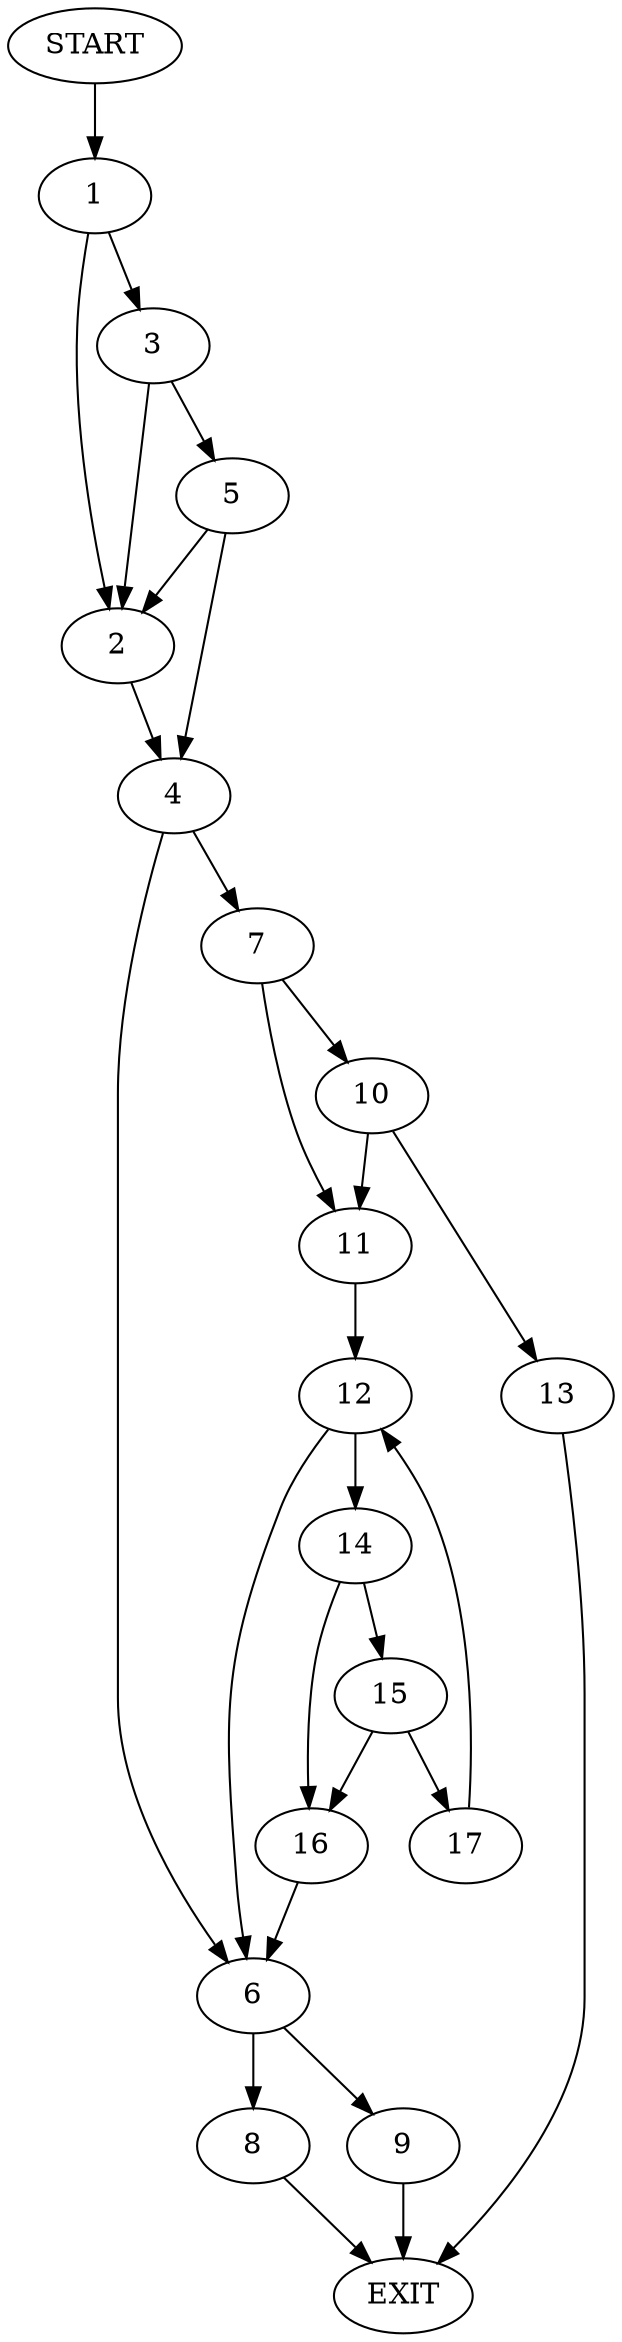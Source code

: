 digraph {
0 [label="START"]
18 [label="EXIT"]
0 -> 1
1 -> 2
1 -> 3
2 -> 4
3 -> 2
3 -> 5
5 -> 2
5 -> 4
4 -> 6
4 -> 7
6 -> 8
6 -> 9
7 -> 10
7 -> 11
11 -> 12
10 -> 13
10 -> 11
13 -> 18
12 -> 6
12 -> 14
14 -> 15
14 -> 16
15 -> 16
15 -> 17
16 -> 6
17 -> 12
8 -> 18
9 -> 18
}
